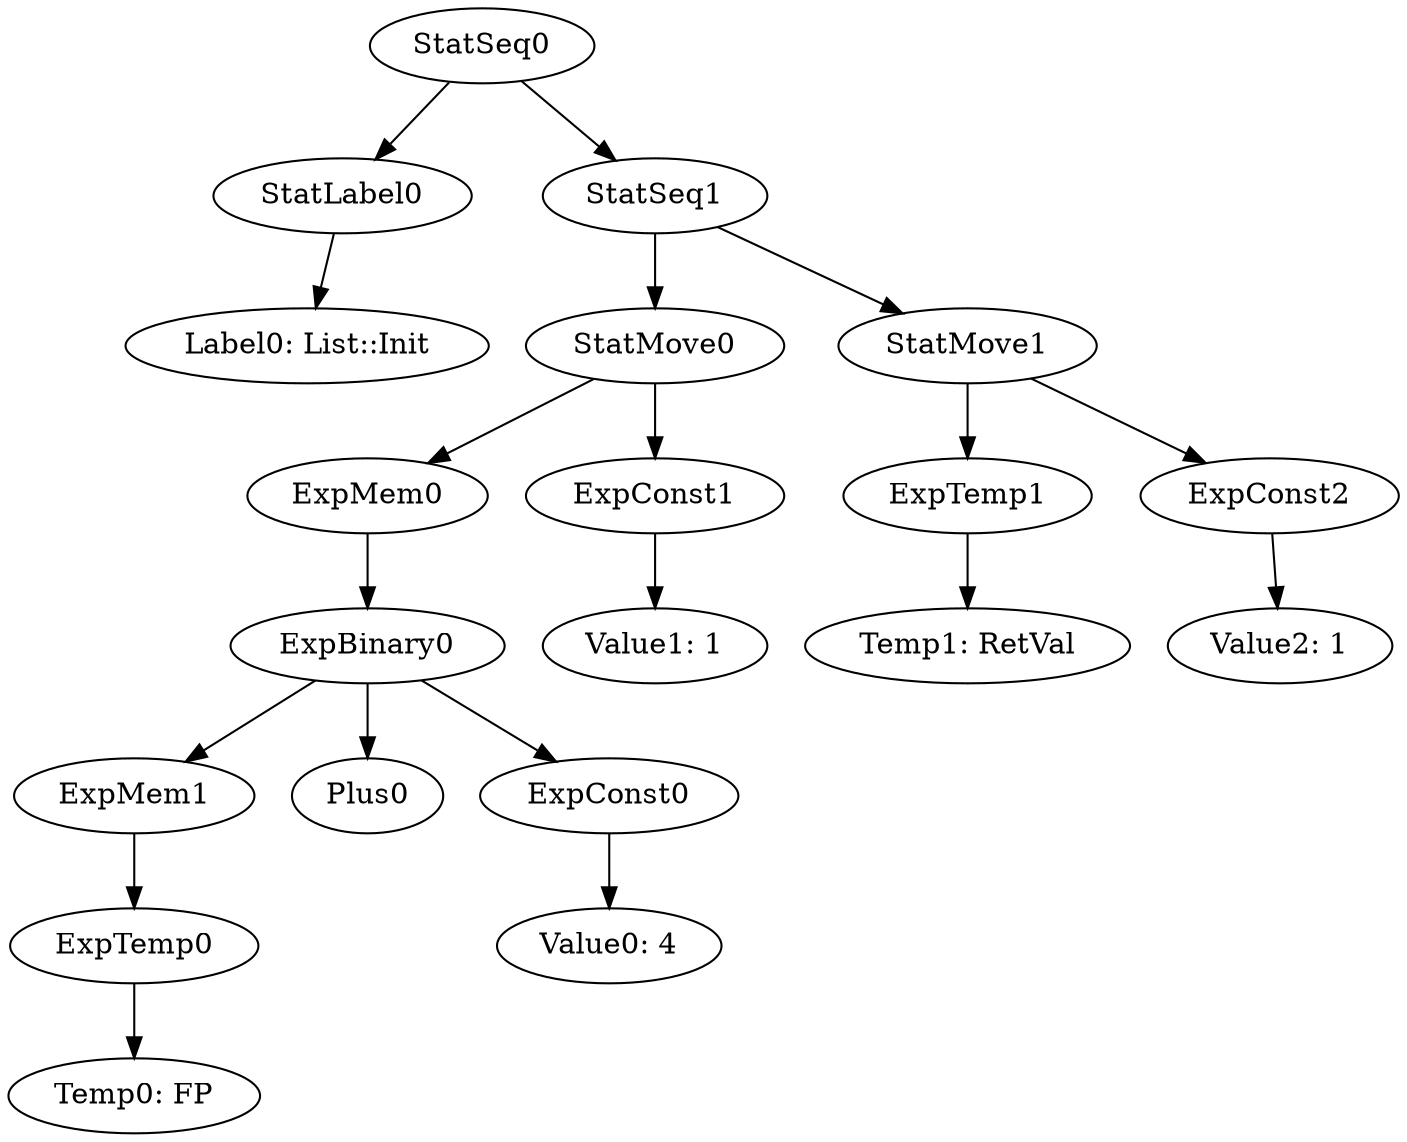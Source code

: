 digraph {
	ordering = out;
	ExpConst2 -> "Value2: 1";
	ExpTemp1 -> "Temp1: RetVal";
	ExpMem0 -> ExpBinary0;
	ExpTemp0 -> "Temp0: FP";
	StatSeq0 -> StatLabel0;
	StatSeq0 -> StatSeq1;
	StatLabel0 -> "Label0: List::Init";
	ExpMem1 -> ExpTemp0;
	ExpConst0 -> "Value0: 4";
	ExpBinary0 -> ExpMem1;
	ExpBinary0 -> Plus0;
	ExpBinary0 -> ExpConst0;
	StatMove0 -> ExpMem0;
	StatMove0 -> ExpConst1;
	StatMove1 -> ExpTemp1;
	StatMove1 -> ExpConst2;
	ExpConst1 -> "Value1: 1";
	StatSeq1 -> StatMove0;
	StatSeq1 -> StatMove1;
}

